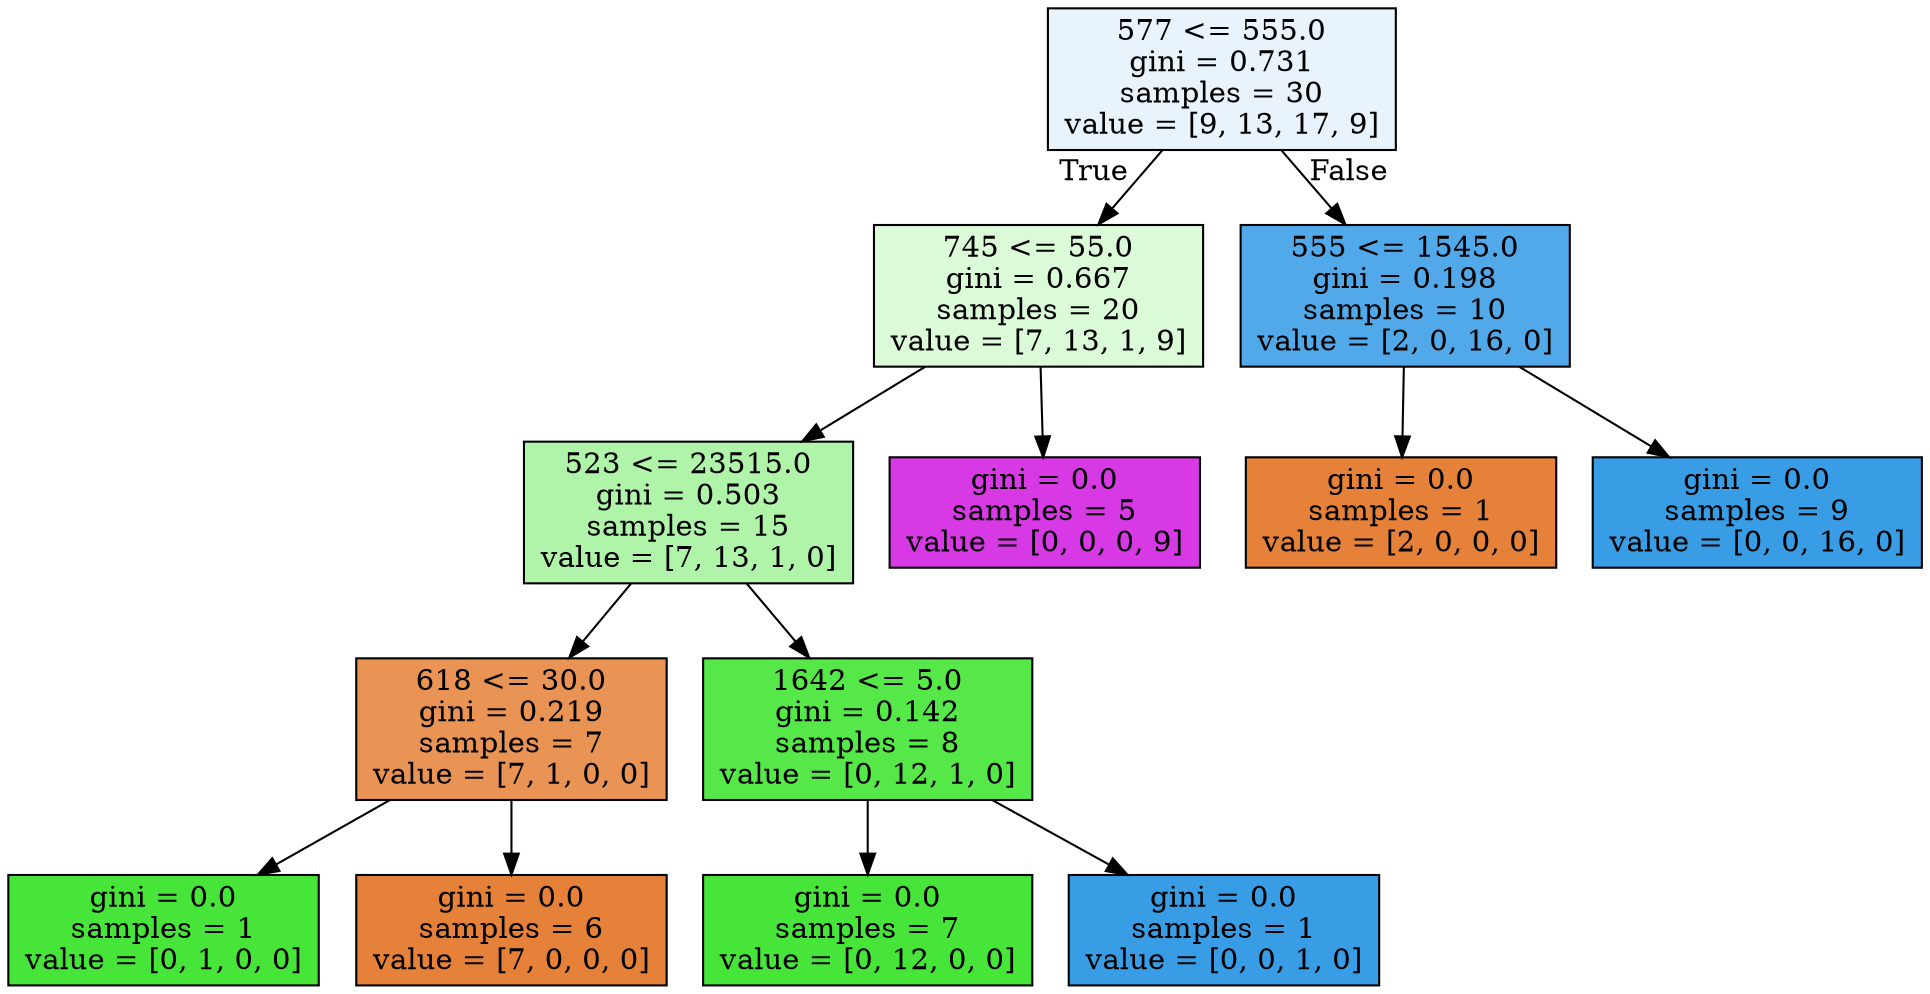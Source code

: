 digraph Tree {
node [shape=box, style="filled", color="black"] ;
0 [label="577 <= 555.0\ngini = 0.731\nsamples = 30\nvalue = [9, 13, 17, 9]", fillcolor="#399de51d"] ;
1 [label="745 <= 55.0\ngini = 0.667\nsamples = 20\nvalue = [7, 13, 1, 9]", fillcolor="#47e53931"] ;
0 -> 1 [labeldistance=2.5, labelangle=45, headlabel="True"] ;
2 [label="523 <= 23515.0\ngini = 0.503\nsamples = 15\nvalue = [7, 13, 1, 0]", fillcolor="#47e5396d"] ;
1 -> 2 ;
3 [label="618 <= 30.0\ngini = 0.219\nsamples = 7\nvalue = [7, 1, 0, 0]", fillcolor="#e58139db"] ;
2 -> 3 ;
4 [label="gini = 0.0\nsamples = 1\nvalue = [0, 1, 0, 0]", fillcolor="#47e539ff"] ;
3 -> 4 ;
5 [label="gini = 0.0\nsamples = 6\nvalue = [7, 0, 0, 0]", fillcolor="#e58139ff"] ;
3 -> 5 ;
6 [label="1642 <= 5.0\ngini = 0.142\nsamples = 8\nvalue = [0, 12, 1, 0]", fillcolor="#47e539ea"] ;
2 -> 6 ;
7 [label="gini = 0.0\nsamples = 7\nvalue = [0, 12, 0, 0]", fillcolor="#47e539ff"] ;
6 -> 7 ;
8 [label="gini = 0.0\nsamples = 1\nvalue = [0, 0, 1, 0]", fillcolor="#399de5ff"] ;
6 -> 8 ;
9 [label="gini = 0.0\nsamples = 5\nvalue = [0, 0, 0, 9]", fillcolor="#d739e5ff"] ;
1 -> 9 ;
10 [label="555 <= 1545.0\ngini = 0.198\nsamples = 10\nvalue = [2, 0, 16, 0]", fillcolor="#399de5df"] ;
0 -> 10 [labeldistance=2.5, labelangle=-45, headlabel="False"] ;
11 [label="gini = 0.0\nsamples = 1\nvalue = [2, 0, 0, 0]", fillcolor="#e58139ff"] ;
10 -> 11 ;
12 [label="gini = 0.0\nsamples = 9\nvalue = [0, 0, 16, 0]", fillcolor="#399de5ff"] ;
10 -> 12 ;
}